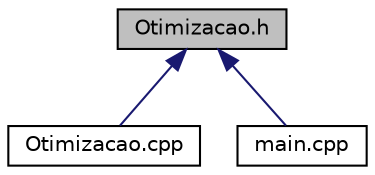 digraph "Otimizacao.h"
{
 // LATEX_PDF_SIZE
  edge [fontname="Helvetica",fontsize="10",labelfontname="Helvetica",labelfontsize="10"];
  node [fontname="Helvetica",fontsize="10",shape=record];
  Node1 [label="Otimizacao.h",height=0.2,width=0.4,color="black", fillcolor="grey75", style="filled", fontcolor="black",tooltip=" "];
  Node1 -> Node2 [dir="back",color="midnightblue",fontsize="10",style="solid",fontname="Helvetica"];
  Node2 [label="Otimizacao.cpp",height=0.2,width=0.4,color="black", fillcolor="white", style="filled",URL="$_otimizacao_8cpp.html",tooltip=" "];
  Node1 -> Node3 [dir="back",color="midnightblue",fontsize="10",style="solid",fontname="Helvetica"];
  Node3 [label="main.cpp",height=0.2,width=0.4,color="black", fillcolor="white", style="filled",URL="$main_8cpp.html",tooltip=" "];
}
